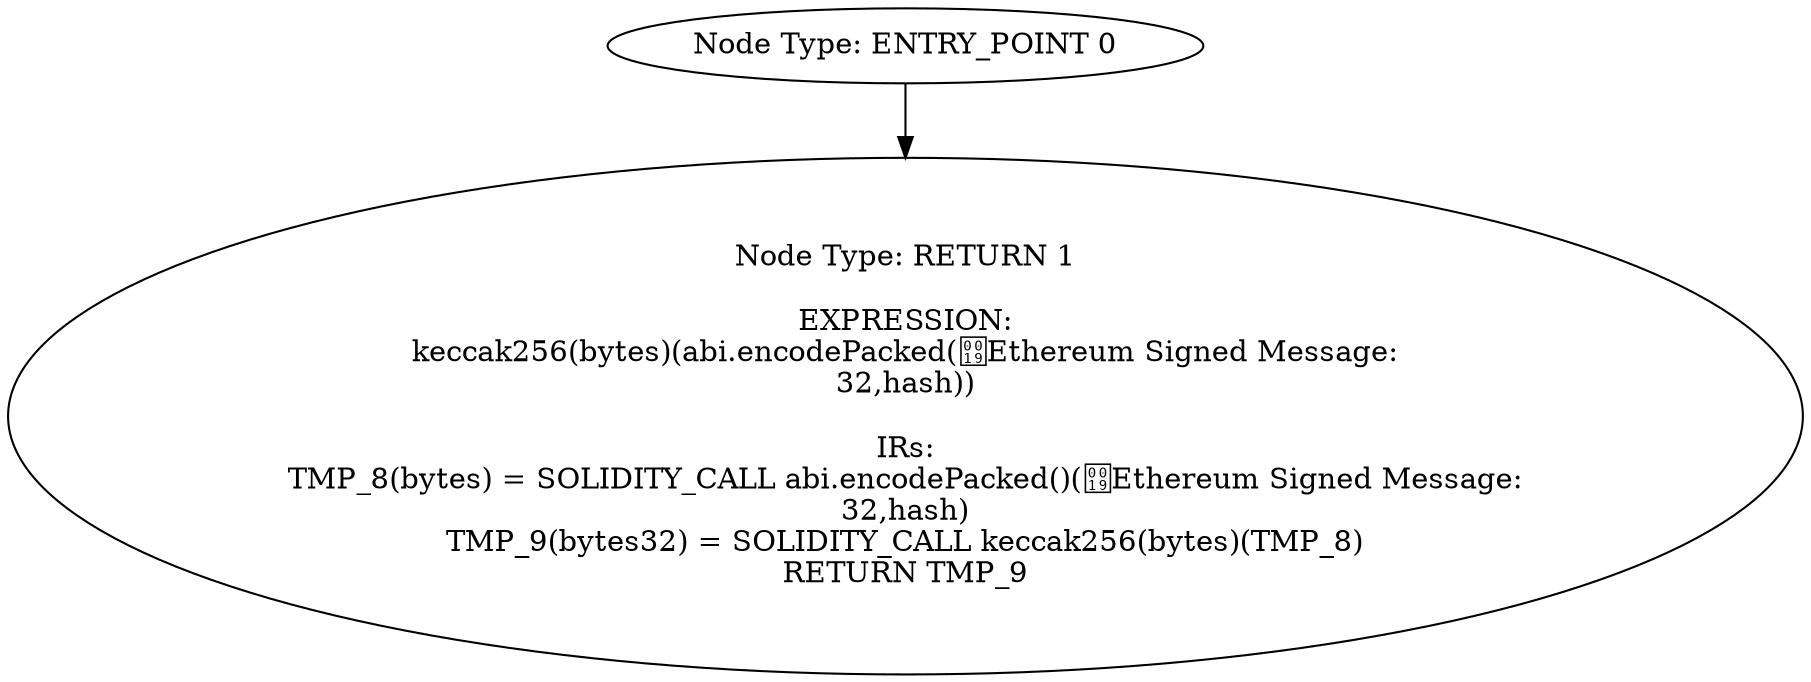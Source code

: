 digraph{
0[label="Node Type: ENTRY_POINT 0
"];
0->1;
1[label="Node Type: RETURN 1

EXPRESSION:
keccak256(bytes)(abi.encodePacked(Ethereum Signed Message:
32,hash))

IRs:
TMP_8(bytes) = SOLIDITY_CALL abi.encodePacked()(Ethereum Signed Message:
32,hash)
TMP_9(bytes32) = SOLIDITY_CALL keccak256(bytes)(TMP_8)
RETURN TMP_9"];
}
